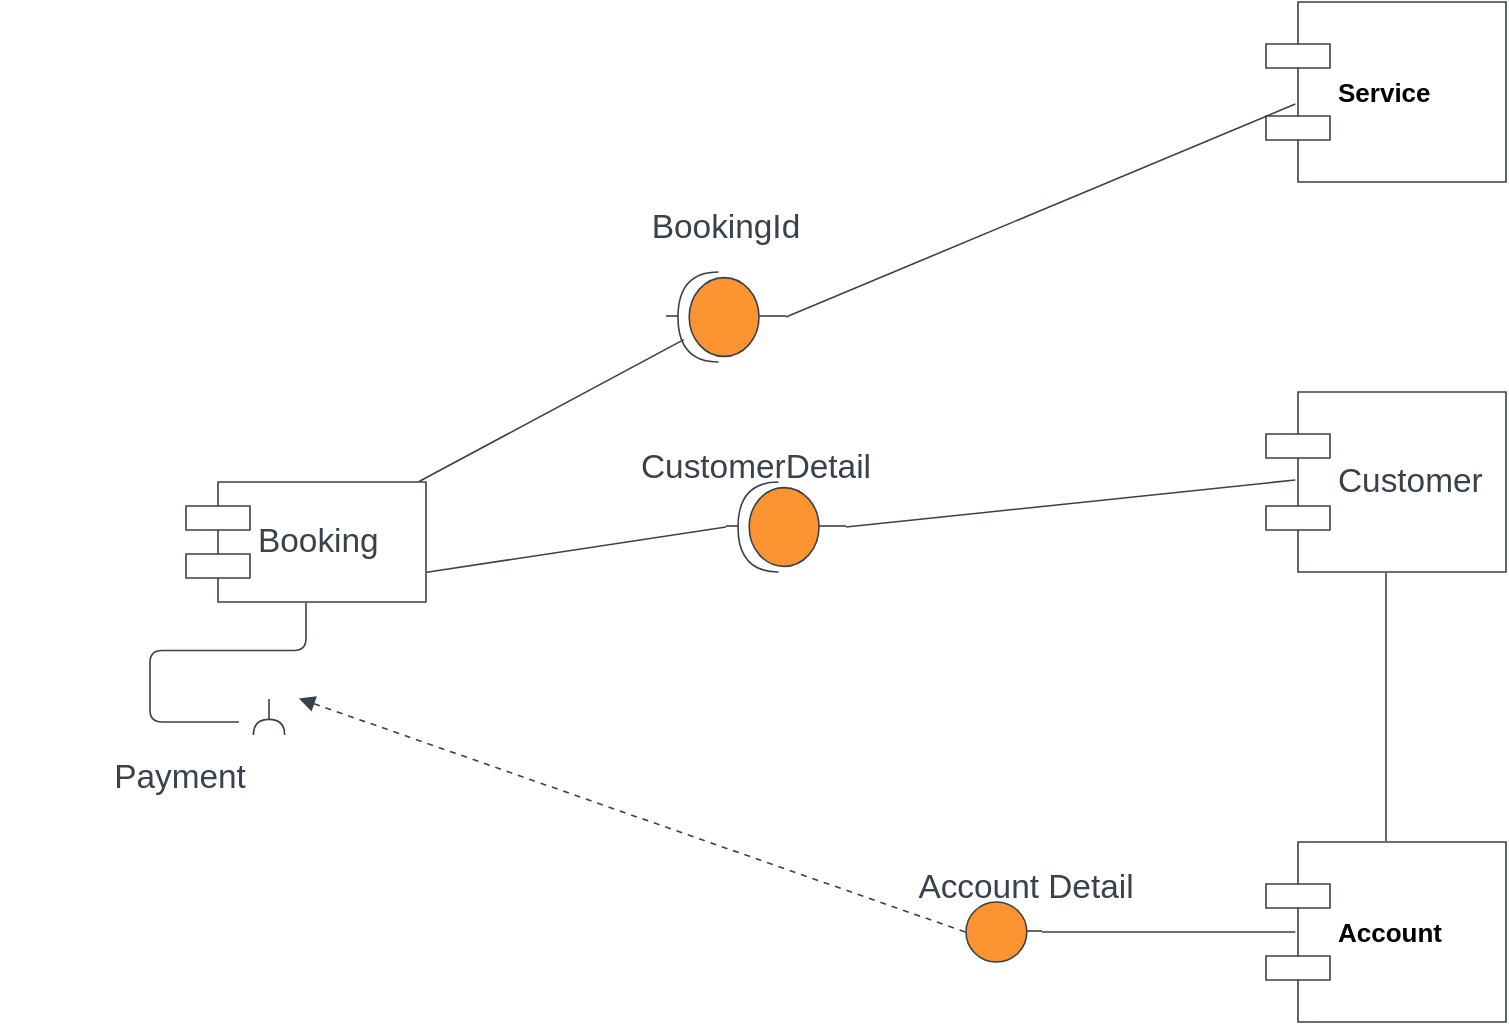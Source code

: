 <mxfile version="20.0.1" type="device"><diagram id="Ll6Eei04taBICux6_nMP" name="Page-1"><mxGraphModel dx="1422" dy="737" grid="1" gridSize="10" guides="1" tooltips="1" connect="1" arrows="1" fold="1" page="1" pageScale="1" pageWidth="827" pageHeight="1169" math="0" shadow="0"><root><mxCell id="0"/><mxCell id="1" parent="0"/><UserObject label="Payment" lucidchartObjectId="vqWotZWucDlh" id="6sRLzjs-Abq8ExAKY5cq-1"><mxCell style="html=1;overflow=block;blockSpacing=1;whiteSpace=wrap;fontSize=16.7;fontColor=#3a414a;spacing=0;fillColor=#ffffff;strokeWidth=1.5;strokeColor=none;" vertex="1" parent="1"><mxGeometry x="27" y="470" width="180" height="45" as="geometry"/></mxCell></UserObject><UserObject label="&#9;Account Detail" lucidchartObjectId="QpWovIsRB7n2" id="6sRLzjs-Abq8ExAKY5cq-2"><mxCell style="html=1;overflow=block;blockSpacing=1;whiteSpace=wrap;fontSize=16.7;fontColor=#3a414a;spacing=0;fillColor=#ffffff;strokeWidth=1.5;strokeColor=none;" vertex="1" parent="1"><mxGeometry x="450" y="525" width="180" height="45" as="geometry"/></mxCell></UserObject><UserObject label="BookingId" lucidchartObjectId="LnWo1Cpb9S6I" id="6sRLzjs-Abq8ExAKY5cq-3"><mxCell style="html=1;overflow=block;blockSpacing=1;whiteSpace=wrap;fontSize=16.7;fontColor=#3a414a;spacing=0;fillColor=#ffffff;strokeWidth=1.5;strokeColor=none;" vertex="1" parent="1"><mxGeometry x="300" y="195" width="180" height="45" as="geometry"/></mxCell></UserObject><UserObject label="CustomerDetail" lucidchartObjectId="IoWoXA42KPfO" id="6sRLzjs-Abq8ExAKY5cq-4"><mxCell style="html=1;overflow=block;blockSpacing=1;whiteSpace=wrap;fontSize=16.7;fontColor=#3a414a;spacing=0;fillColor=#ffffff;strokeWidth=1.5;strokeColor=none;" vertex="1" parent="1"><mxGeometry x="315" y="315" width="180" height="45" as="geometry"/></mxCell></UserObject><UserObject label="Booking" lucidchartObjectId="1lWoXDz9CD5u" id="6sRLzjs-Abq8ExAKY5cq-5"><mxCell style="html=1;overflow=block;blockSpacing=1;whiteSpace=wrap;shape=component;align=left;spacingLeft=36;fontSize=16.7;fontColor=#3a414a;spacing=0;strokeColor=#3a414a;strokeOpacity=100;rounded=1;absoluteArcSize=1;arcSize=9;strokeWidth=0.8;" vertex="1" parent="1"><mxGeometry x="120" y="345" width="120" height="60" as="geometry"/></mxCell></UserObject><UserObject label="Service" lucidchartObjectId="bmWohvwoS4uw" id="6sRLzjs-Abq8ExAKY5cq-6"><mxCell style="html=1;overflow=block;blockSpacing=1;whiteSpace=wrap;shape=component;align=left;spacingLeft=36;fontSize=13;fontStyle=1;spacing=0;strokeColor=#3a414a;strokeOpacity=100;rounded=1;absoluteArcSize=1;arcSize=9;strokeWidth=0.8;" vertex="1" parent="1"><mxGeometry x="660" y="105" width="120" height="90" as="geometry"/></mxCell></UserObject><UserObject label="Customer" lucidchartObjectId="rmWolAdc5MPs" id="6sRLzjs-Abq8ExAKY5cq-7"><mxCell style="html=1;overflow=block;blockSpacing=1;whiteSpace=wrap;shape=component;align=left;spacingLeft=36;fontSize=16.7;fontColor=#3a414a;spacing=0;strokeColor=#3a414a;strokeOpacity=100;rounded=1;absoluteArcSize=1;arcSize=9;strokeWidth=0.8;" vertex="1" parent="1"><mxGeometry x="660" y="300" width="120" height="90" as="geometry"/></mxCell></UserObject><UserObject label="Account" lucidchartObjectId="wmWoiw3TYMrF" id="6sRLzjs-Abq8ExAKY5cq-8"><mxCell style="html=1;overflow=block;blockSpacing=1;whiteSpace=wrap;shape=component;align=left;spacingLeft=36;fontSize=13;fontStyle=1;spacing=0;strokeColor=#3a414a;strokeOpacity=100;rounded=1;absoluteArcSize=1;arcSize=9;strokeWidth=0.8;" vertex="1" parent="1"><mxGeometry x="660" y="525" width="120" height="90" as="geometry"/></mxCell></UserObject><mxCell id="6sRLzjs-Abq8ExAKY5cq-9" value="" style="group;dropTarget=0;pointerEvents=0;rotation=180;html=1;" vertex="1" parent="1"><mxGeometry x="360" y="240" width="60" height="45" as="geometry"/></mxCell><mxCell id="6sRLzjs-Abq8ExAKY5cq-10" value="" style="shape=providedRequiredInterface;verticalLabelPosition=bottom;fontSize=13;spacing=0;strokeColor=#3a414a;strokeOpacity=100;fillOpacity=100;rounded=1;absoluteArcSize=1;arcSize=9;rotation=180;fillColor=#fc9432;strokeWidth=0.8;" vertex="1" parent="6sRLzjs-Abq8ExAKY5cq-9"><mxGeometry x="0.225" width="40.5" height="45" relative="1" as="geometry"/></mxCell><mxCell id="6sRLzjs-Abq8ExAKY5cq-11" value="" style="line;fontSize=13;spacing=0;strokeColor=#3a414a;strokeOpacity=100;fillOpacity=100;rounded=1;absoluteArcSize=1;arcSize=9;rotation=180;fillColor=#fc9432;strokeWidth=0.8;" vertex="1" parent="6sRLzjs-Abq8ExAKY5cq-9"><mxGeometry y="0.5" width="13.5" height="1" relative="1" as="geometry"/></mxCell><mxCell id="6sRLzjs-Abq8ExAKY5cq-12" value="" style="line;fontSize=13;spacing=0;strokeColor=#3a414a;strokeOpacity=100;fillOpacity=100;rounded=1;absoluteArcSize=1;arcSize=9;rotation=180;fillColor=#fc9432;strokeWidth=0.8;" vertex="1" parent="6sRLzjs-Abq8ExAKY5cq-9"><mxGeometry x="0.9" y="0.5" width="6" height="1" relative="1" as="geometry"/></mxCell><UserObject label="" lucidchartObjectId="YnWoemi3d06G" id="6sRLzjs-Abq8ExAKY5cq-13"><mxCell style="html=1;jettySize=18;whiteSpace=wrap;fontSize=13;strokeColor=#3a414a;strokeOpacity=100;strokeWidth=0.8;rounded=0;startArrow=none;endArrow=none;exitX=0.971;exitY=-0.004;exitPerimeter=0;entryX=0.852;entryY=0.249;entryPerimeter=0;" edge="1" parent="1" source="6sRLzjs-Abq8ExAKY5cq-5" target="6sRLzjs-Abq8ExAKY5cq-9"><mxGeometry width="100" height="100" relative="1" as="geometry"><Array as="points"/></mxGeometry></mxCell></UserObject><UserObject label="" lucidchartObjectId="hoWo-mimUg-m" id="6sRLzjs-Abq8ExAKY5cq-14"><mxCell style="html=1;jettySize=18;whiteSpace=wrap;fontSize=13;strokeColor=#3a414a;strokeOpacity=100;strokeWidth=0.8;rounded=0;startArrow=none;endArrow=none;exitX=0;exitY=0.5;exitPerimeter=0;entryX=0.122;entryY=0.567;entryPerimeter=0;" edge="1" parent="1" source="6sRLzjs-Abq8ExAKY5cq-9" target="6sRLzjs-Abq8ExAKY5cq-6"><mxGeometry width="100" height="100" relative="1" as="geometry"><Array as="points"/></mxGeometry></mxCell></UserObject><mxCell id="6sRLzjs-Abq8ExAKY5cq-15" value="" style="group;dropTarget=0;pointerEvents=0;rotation=180;html=1;" vertex="1" parent="1"><mxGeometry x="390" y="345" width="60" height="45" as="geometry"/></mxCell><mxCell id="6sRLzjs-Abq8ExAKY5cq-16" value="" style="shape=providedRequiredInterface;verticalLabelPosition=bottom;fontSize=13;spacing=0;strokeColor=#3a414a;strokeOpacity=100;fillOpacity=100;rounded=1;absoluteArcSize=1;arcSize=9;rotation=180;fillColor=#fc9432;strokeWidth=0.8;" vertex="1" parent="6sRLzjs-Abq8ExAKY5cq-15"><mxGeometry x="0.225" width="40.5" height="45" relative="1" as="geometry"/></mxCell><mxCell id="6sRLzjs-Abq8ExAKY5cq-17" value="" style="line;fontSize=13;spacing=0;strokeColor=#3a414a;strokeOpacity=100;fillOpacity=100;rounded=1;absoluteArcSize=1;arcSize=9;rotation=180;fillColor=#fc9432;strokeWidth=0.8;" vertex="1" parent="6sRLzjs-Abq8ExAKY5cq-15"><mxGeometry y="0.5" width="13.5" height="1" relative="1" as="geometry"/></mxCell><mxCell id="6sRLzjs-Abq8ExAKY5cq-18" value="" style="line;fontSize=13;spacing=0;strokeColor=#3a414a;strokeOpacity=100;fillOpacity=100;rounded=1;absoluteArcSize=1;arcSize=9;rotation=180;fillColor=#fc9432;strokeWidth=0.8;" vertex="1" parent="6sRLzjs-Abq8ExAKY5cq-15"><mxGeometry x="0.9" y="0.5" width="6" height="1" relative="1" as="geometry"/></mxCell><UserObject label="" lucidchartObjectId="DoWoyrWeI50R" id="6sRLzjs-Abq8ExAKY5cq-19"><mxCell style="html=1;jettySize=18;whiteSpace=wrap;fontSize=13;strokeColor=#3a414a;strokeOpacity=100;strokeWidth=0.8;rounded=0;startArrow=none;endArrow=none;exitX=1.003;exitY=0.752;exitPerimeter=0;entryX=1;entryY=0.5;entryPerimeter=0;" edge="1" parent="1" source="6sRLzjs-Abq8ExAKY5cq-5" target="6sRLzjs-Abq8ExAKY5cq-15"><mxGeometry width="100" height="100" relative="1" as="geometry"><Array as="points"/></mxGeometry></mxCell></UserObject><UserObject label="" lucidchartObjectId="2oWo3ZnIhxDn" id="6sRLzjs-Abq8ExAKY5cq-20"><mxCell style="html=1;jettySize=18;whiteSpace=wrap;fontSize=13;strokeColor=#3a414a;strokeOpacity=100;strokeWidth=0.8;rounded=0;startArrow=none;endArrow=none;exitX=0;exitY=0.5;exitPerimeter=0;entryX=0.122;entryY=0.489;entryPerimeter=0;" edge="1" parent="1" source="6sRLzjs-Abq8ExAKY5cq-15" target="6sRLzjs-Abq8ExAKY5cq-7"><mxGeometry width="100" height="100" relative="1" as="geometry"><Array as="points"/></mxGeometry></mxCell></UserObject><UserObject label="" lucidchartObjectId="cpWot9MHk.xt" id="6sRLzjs-Abq8ExAKY5cq-21"><mxCell style="html=1;jettySize=18;whiteSpace=wrap;fontSize=13;strokeColor=#3a414a;strokeOpacity=100;strokeWidth=0.8;rounded=1;arcSize=12;edgeStyle=orthogonalEdgeStyle;startArrow=none;endArrow=none;exitX=0.5;exitY=1.004;exitPerimeter=0;entryX=0.5;entryY=-0.004;entryPerimeter=0;" edge="1" parent="1" source="6sRLzjs-Abq8ExAKY5cq-7" target="6sRLzjs-Abq8ExAKY5cq-8"><mxGeometry width="100" height="100" relative="1" as="geometry"><Array as="points"/></mxGeometry></mxCell></UserObject><mxCell id="6sRLzjs-Abq8ExAKY5cq-22" value="" style="group;dropTarget=0;pointerEvents=0;rotation=180;html=1;" vertex="1" parent="1"><mxGeometry x="510" y="555" width="38" height="30" as="geometry"/></mxCell><mxCell id="6sRLzjs-Abq8ExAKY5cq-23" value="" style="shape=ellipse;fontSize=13;spacing=0;strokeColor=#3a414a;strokeOpacity=100;fillOpacity=100;rounded=1;absoluteArcSize=1;arcSize=9;rotation=180;fillColor=#fc9432;strokeWidth=0.8;" vertex="1" parent="6sRLzjs-Abq8ExAKY5cq-22"><mxGeometry x="0.2" width="30.4" height="30" relative="1" as="geometry"/></mxCell><mxCell id="6sRLzjs-Abq8ExAKY5cq-24" value="" style="line;fontSize=13;spacing=0;strokeColor=#3a414a;strokeOpacity=100;fillOpacity=100;rounded=1;absoluteArcSize=1;arcSize=9;rotation=180;fillColor=#fc9432;strokeWidth=0.8;" vertex="1" parent="6sRLzjs-Abq8ExAKY5cq-22"><mxGeometry y="0.5" width="7.6" height="1" relative="1" as="geometry"/></mxCell><UserObject label="" lucidchartObjectId="xpWoKQkUmEG1" id="6sRLzjs-Abq8ExAKY5cq-25"><mxCell style="html=1;jettySize=18;whiteSpace=wrap;fontSize=13;strokeColor=#3a414a;strokeOpacity=100;strokeWidth=0.8;rounded=1;arcSize=12;edgeStyle=orthogonalEdgeStyle;startArrow=none;endArrow=none;exitX=0.122;exitY=0.5;exitPerimeter=0;entryX=0;entryY=0.5;entryPerimeter=0;" edge="1" parent="1" source="6sRLzjs-Abq8ExAKY5cq-8" target="6sRLzjs-Abq8ExAKY5cq-22"><mxGeometry width="100" height="100" relative="1" as="geometry"><Array as="points"/></mxGeometry></mxCell></UserObject><UserObject label="" lucidchartObjectId="5pWoAz_fhf_b" id="6sRLzjs-Abq8ExAKY5cq-26"><mxCell style="html=1;overflow=block;blockSpacing=1;whiteSpace=wrap;shape=requires;direction=north;fontSize=13;spacing=0;strokeColor=#3a414a;strokeOpacity=100;rounded=1;absoluteArcSize=1;arcSize=9;rotation=-90;strokeWidth=0.8;" vertex="1" parent="1"><mxGeometry x="150" y="450" width="23" height="30" as="geometry"/></mxCell></UserObject><UserObject label="" lucidchartObjectId="dqWojJuwk2Vr" id="6sRLzjs-Abq8ExAKY5cq-27"><mxCell style="html=1;jettySize=18;whiteSpace=wrap;fontSize=13;strokeColor=#3a414a;strokeOpacity=100;dashed=1;fixDash=1;strokeWidth=0.8;rounded=0;startArrow=none;endArrow=block;endFill=1;exitX=1.01;exitY=0.5;exitPerimeter=0;entryX=0.001;entryY=1.012;entryPerimeter=0;" edge="1" parent="1" source="6sRLzjs-Abq8ExAKY5cq-22" target="6sRLzjs-Abq8ExAKY5cq-26"><mxGeometry width="100" height="100" relative="1" as="geometry"><Array as="points"/></mxGeometry></mxCell></UserObject><UserObject label="" lucidchartObjectId="FqWo2C3e9Xtt" id="6sRLzjs-Abq8ExAKY5cq-28"><mxCell style="html=1;jettySize=18;whiteSpace=wrap;fontSize=13;strokeColor=#3a414a;strokeOpacity=100;strokeWidth=0.8;rounded=1;arcSize=12;edgeStyle=orthogonalEdgeStyle;startArrow=none;endArrow=none;exitX=0.5;exitY=1.006;exitPerimeter=0;entryX=1;entryY=0.5;entryPerimeter=0;" edge="1" parent="1" source="6sRLzjs-Abq8ExAKY5cq-5" target="6sRLzjs-Abq8ExAKY5cq-26"><mxGeometry width="100" height="100" relative="1" as="geometry"><Array as="points"/></mxGeometry></mxCell></UserObject></root></mxGraphModel></diagram></mxfile>